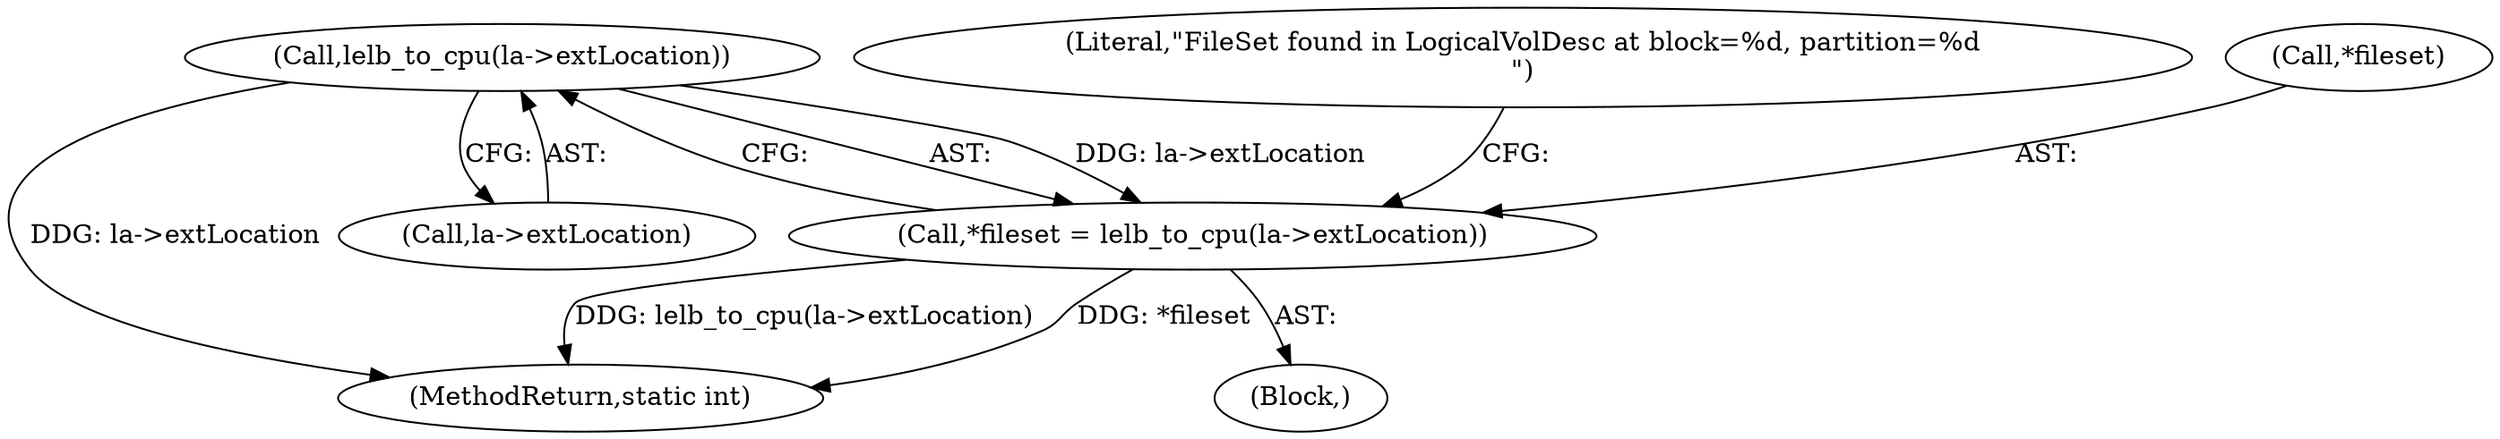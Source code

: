 digraph "0_linux_1df2ae31c724e57be9d7ac00d78db8a5dabdd050@pointer" {
"1000561" [label="(Call,lelb_to_cpu(la->extLocation))"];
"1000558" [label="(Call,*fileset = lelb_to_cpu(la->extLocation))"];
"1000590" [label="(MethodReturn,static int)"];
"1000546" [label="(Block,)"];
"1000561" [label="(Call,lelb_to_cpu(la->extLocation))"];
"1000562" [label="(Call,la->extLocation)"];
"1000566" [label="(Literal,\"FileSet found in LogicalVolDesc at block=%d, partition=%d\n\")"];
"1000558" [label="(Call,*fileset = lelb_to_cpu(la->extLocation))"];
"1000559" [label="(Call,*fileset)"];
"1000561" -> "1000558"  [label="AST: "];
"1000561" -> "1000562"  [label="CFG: "];
"1000562" -> "1000561"  [label="AST: "];
"1000558" -> "1000561"  [label="CFG: "];
"1000561" -> "1000590"  [label="DDG: la->extLocation"];
"1000561" -> "1000558"  [label="DDG: la->extLocation"];
"1000558" -> "1000546"  [label="AST: "];
"1000559" -> "1000558"  [label="AST: "];
"1000566" -> "1000558"  [label="CFG: "];
"1000558" -> "1000590"  [label="DDG: *fileset"];
"1000558" -> "1000590"  [label="DDG: lelb_to_cpu(la->extLocation)"];
}
